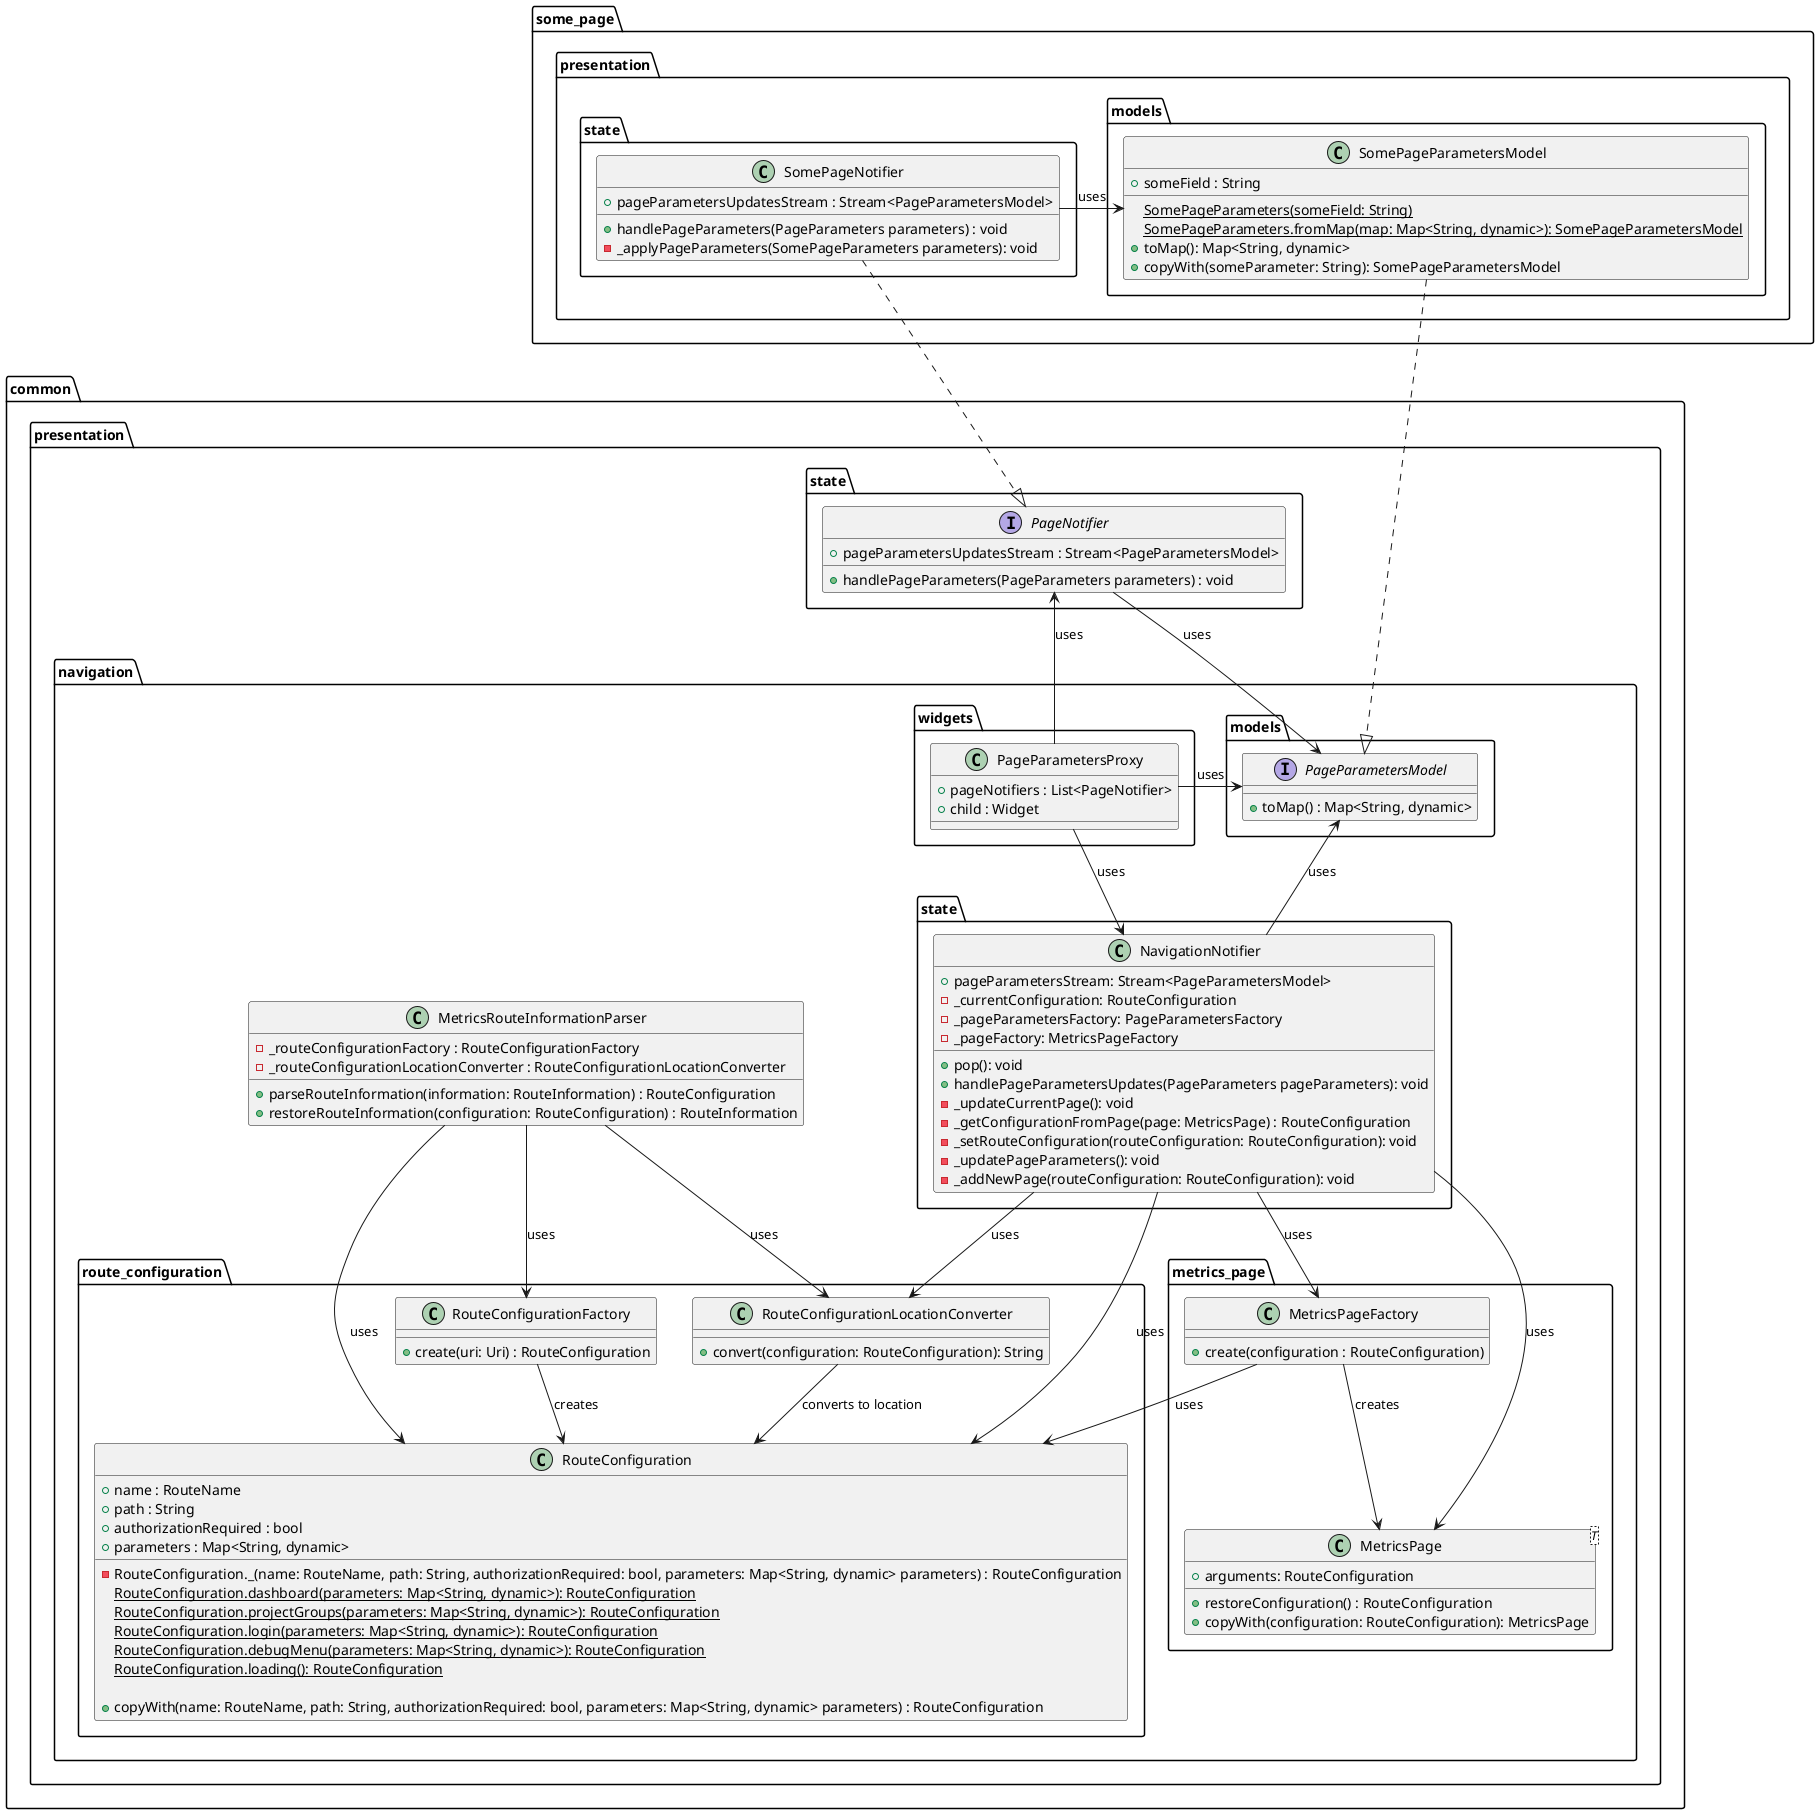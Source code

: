 @startuml deep_links_class_diagram
package common.presentation {
    package navigation {
        class MetricsRouteInformationParser {
            - _routeConfigurationFactory : RouteConfigurationFactory
            - _routeConfigurationLocationConverter : RouteConfigurationLocationConverter

            + parseRouteInformation(information: RouteInformation) : RouteConfiguration
            + restoreRouteInformation(configuration: RouteConfiguration) : RouteInformation
        }

        package metrics_page {
            class MetricsPage<T> {
                + arguments: RouteConfiguration

                + restoreConfiguration() : RouteConfiguration
                + copyWith(configuration: RouteConfiguration): MetricsPage
            }

            class MetricsPageFactory {
                + create(configuration : RouteConfiguration)
            }
        }

        package route_configuration {
            class RouteConfiguration {
                + name : RouteName
                + path : String
                + authorizationRequired : bool
                + parameters : Map<String, dynamic>

                - RouteConfiguration._(name: RouteName, path: String, authorizationRequired: bool, parameters: Map<String, dynamic> parameters) : RouteConfiguration
                {static} RouteConfiguration.dashboard(parameters: Map<String, dynamic>): RouteConfiguration
                {static} RouteConfiguration.projectGroups(parameters: Map<String, dynamic>): RouteConfiguration
                {static} RouteConfiguration.login(parameters: Map<String, dynamic>): RouteConfiguration
                {static} RouteConfiguration.debugMenu(parameters: Map<String, dynamic>): RouteConfiguration
                {static} RouteConfiguration.loading(): RouteConfiguration

                + copyWith(name: RouteName, path: String, authorizationRequired: bool, parameters: Map<String, dynamic> parameters) : RouteConfiguration
            }

            class RouteConfigurationFactory {
                + create(uri: Uri) : RouteConfiguration
            }

            class RouteConfigurationLocationConverter {
                + convert(configuration: RouteConfiguration): String
            }
        }

        package state {
            class NavigationNotifier {
                + pageParametersStream: Stream<PageParametersModel>
                - _currentConfiguration: RouteConfiguration
                - _pageParametersFactory: PageParametersFactory
                - _pageFactory: MetricsPageFactory

                + pop(): void
                + handlePageParametersUpdates(PageParameters pageParameters): void
                - _updateCurrentPage(): void
                - _getConfigurationFromPage(page: MetricsPage) : RouteConfiguration
                - _setRouteConfiguration(routeConfiguration: RouteConfiguration): void
                - _updatePageParameters(): void
                - _addNewPage(routeConfiguration: RouteConfiguration): void
            }
        }

        package models {
            interface PageParametersModel {
                + toMap() : Map<String, dynamic>
            }
        }

        package widgets {
            class PageParametersProxy {
                + pageNotifiers : List<PageNotifier>
                + child : Widget
            }
        }
    }

    package state as common_state {
        interface PageNotifier {
            + pageParametersUpdatesStream : Stream<PageParametersModel>
            + handlePageParameters(PageParameters parameters) : void
        }

    }
}

package some_page.presentation {
    package models as some_page_models {
        class SomePageParametersModel {
            + someField : String

            {static} SomePageParameters(someField: String)
            {static} SomePageParameters.fromMap(map: Map<String, dynamic>): SomePageParametersModel
            + toMap(): Map<String, dynamic>
            + copyWith(someParameter: String): SomePageParametersModel
        }
    }

   package state as some_page_state {
       class SomePageNotifier {
           + pageParametersUpdatesStream : Stream<PageParametersModel>
           + handlePageParameters(PageParameters parameters) : void
           - _applyPageParameters(SomePageParameters parameters): void
       }
   }
}

PageParametersProxy -up-> PageNotifier : uses
PageParametersProxy --> NavigationNotifier : uses
PageParametersProxy -right-> PageParametersModel : uses

PageNotifier --> PageParametersModel : uses

MetricsPageFactory --> MetricsPage : creates
MetricsPageFactory --> RouteConfiguration : uses

RouteConfigurationFactory --> RouteConfiguration : creates

MetricsRouteInformationParser --> RouteConfiguration : uses
MetricsRouteInformationParser --> RouteConfigurationLocationConverter : uses
MetricsRouteInformationParser --> RouteConfigurationFactory : uses

RouteConfigurationLocationConverter --> RouteConfiguration : converts to location

NavigationNotifier --> RouteConfigurationLocationConverter : uses
NavigationNotifier --> RouteConfiguration : uses
NavigationNotifier --> MetricsPageFactory : uses
NavigationNotifier --> MetricsPage : uses
NavigationNotifier -up-> PageParametersModel : uses

SomePageParametersModel ..|> PageParametersModel

SomePageNotifier ..|> PageNotifier
SomePageNotifier -left-> SomePageParametersModel : uses

@enduml
